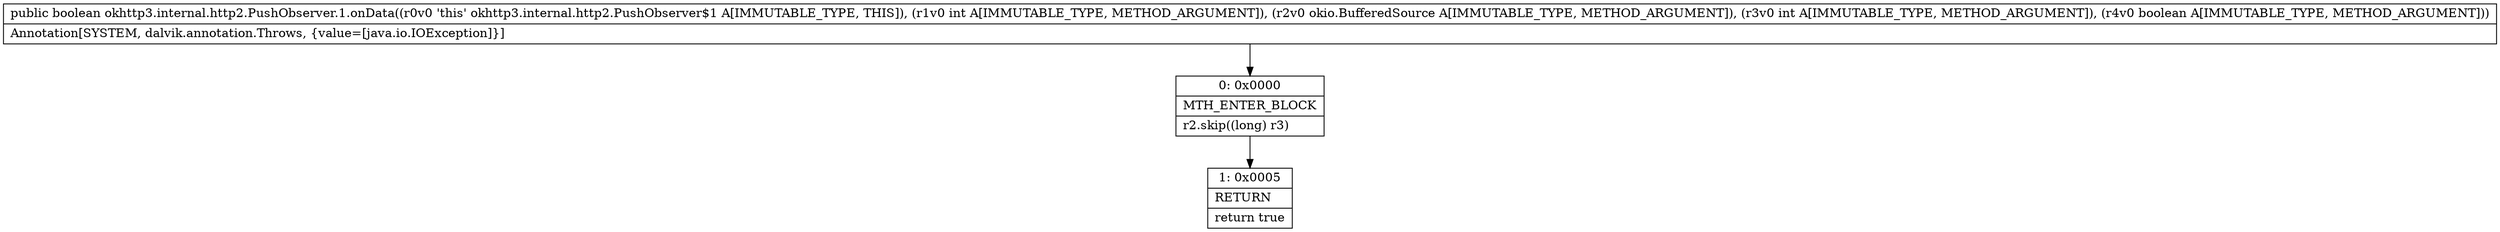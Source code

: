 digraph "CFG forokhttp3.internal.http2.PushObserver.1.onData(ILokio\/BufferedSource;IZ)Z" {
Node_0 [shape=record,label="{0\:\ 0x0000|MTH_ENTER_BLOCK\l|r2.skip((long) r3)\l}"];
Node_1 [shape=record,label="{1\:\ 0x0005|RETURN\l|return true\l}"];
MethodNode[shape=record,label="{public boolean okhttp3.internal.http2.PushObserver.1.onData((r0v0 'this' okhttp3.internal.http2.PushObserver$1 A[IMMUTABLE_TYPE, THIS]), (r1v0 int A[IMMUTABLE_TYPE, METHOD_ARGUMENT]), (r2v0 okio.BufferedSource A[IMMUTABLE_TYPE, METHOD_ARGUMENT]), (r3v0 int A[IMMUTABLE_TYPE, METHOD_ARGUMENT]), (r4v0 boolean A[IMMUTABLE_TYPE, METHOD_ARGUMENT]))  | Annotation[SYSTEM, dalvik.annotation.Throws, \{value=[java.io.IOException]\}]\l}"];
MethodNode -> Node_0;
Node_0 -> Node_1;
}

